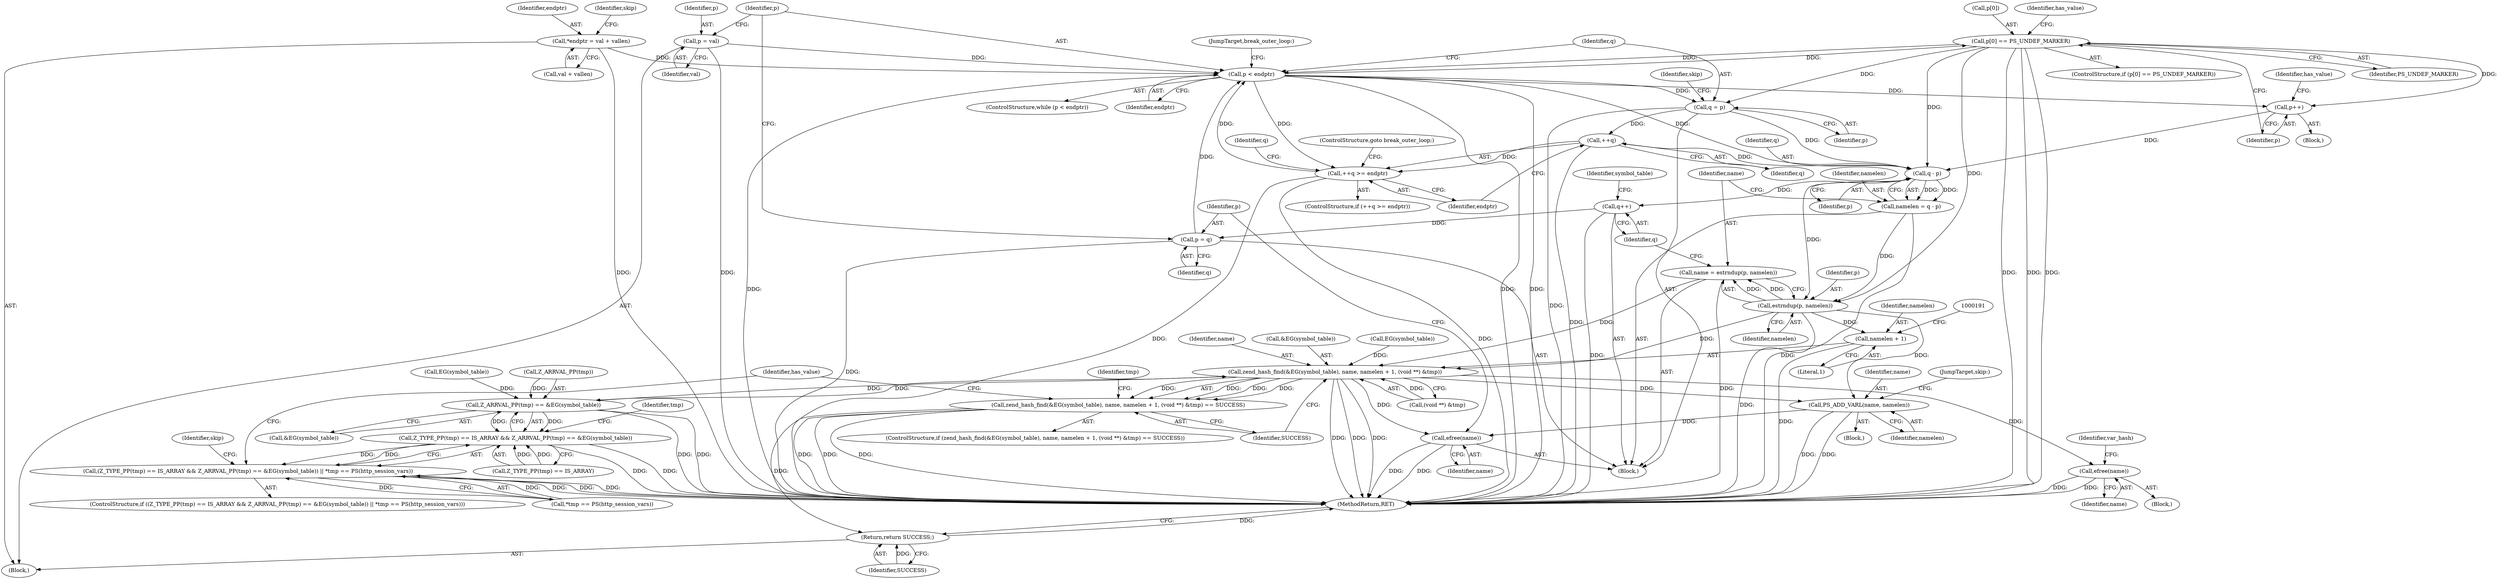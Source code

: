 digraph "0_php-src_8763c6090d627d8bb0ee1d030c30e58f406be9ce?w=1_0@array" {
"1000152" [label="(Call,p[0] == PS_UNDEF_MARKER)"];
"1000128" [label="(Call,p < endptr)"];
"1000124" [label="(Call,p = val)"];
"1000152" [label="(Call,p[0] == PS_UNDEF_MARKER)"];
"1000256" [label="(Call,p = q)"];
"1000178" [label="(Call,q++)"];
"1000170" [label="(Call,q - p)"];
"1000133" [label="(Call,q = p)"];
"1000147" [label="(Call,++q)"];
"1000158" [label="(Call,p++)"];
"1000146" [label="(Call,++q >= endptr)"];
"1000109" [label="(Call,*endptr = val + vallen)"];
"1000168" [label="(Call,namelen = q - p)"];
"1000175" [label="(Call,estrndup(p, namelen))"];
"1000173" [label="(Call,name = estrndup(p, namelen))"];
"1000182" [label="(Call,zend_hash_find(&EG(symbol_table), name, namelen + 1, (void **) &tmp))"];
"1000181" [label="(Call,zend_hash_find(&EG(symbol_table), name, namelen + 1, (void **) &tmp) == SUCCESS)"];
"1000262" [label="(Return,return SUCCESS;)"];
"1000203" [label="(Call,Z_ARRVAL_PP(tmp) == &EG(symbol_table))"];
"1000198" [label="(Call,Z_TYPE_PP(tmp) == IS_ARRAY && Z_ARRVAL_PP(tmp) == &EG(symbol_table))"];
"1000197" [label="(Call,(Z_TYPE_PP(tmp) == IS_ARRAY && Z_ARRVAL_PP(tmp) == &EG(symbol_table)) || *tmp == PS(http_session_vars))"];
"1000240" [label="(Call,efree(name))"];
"1000250" [label="(Call,PS_ADD_VARL(name, namelen))"];
"1000254" [label="(Call,efree(name))"];
"1000187" [label="(Call,namelen + 1)"];
"1000251" [label="(Identifier,name)"];
"1000124" [label="(Call,p = val)"];
"1000131" [label="(Block,)"];
"1000184" [label="(Call,EG(symbol_table))"];
"1000171" [label="(Identifier,q)"];
"1000127" [label="(ControlStructure,while (p < endptr))"];
"1000256" [label="(Call,p = q)"];
"1000206" [label="(Call,&EG(symbol_table))"];
"1000186" [label="(Identifier,name)"];
"1000258" [label="(Identifier,q)"];
"1000125" [label="(Identifier,p)"];
"1000252" [label="(Identifier,namelen)"];
"1000199" [label="(Call,Z_TYPE_PP(tmp) == IS_ARRAY)"];
"1000151" [label="(ControlStructure,if (p[0] == PS_UNDEF_MARKER))"];
"1000130" [label="(Identifier,endptr)"];
"1000176" [label="(Identifier,p)"];
"1000172" [label="(Identifier,p)"];
"1000150" [label="(ControlStructure,goto break_outer_loop;)"];
"1000135" [label="(Identifier,p)"];
"1000209" [label="(Call,*tmp == PS(http_session_vars))"];
"1000145" [label="(ControlStructure,if (++q >= endptr))"];
"1000241" [label="(Identifier,name)"];
"1000196" [label="(ControlStructure,if ((Z_TYPE_PP(tmp) == IS_ARRAY && Z_ARRVAL_PP(tmp) == &EG(symbol_table)) || *tmp == PS(http_session_vars)))"];
"1000234" [label="(Block,)"];
"1000168" [label="(Call,namelen = q - p)"];
"1000177" [label="(Identifier,namelen)"];
"1000263" [label="(Identifier,SUCCESS)"];
"1000137" [label="(Identifier,skip)"];
"1000194" [label="(Identifier,SUCCESS)"];
"1000198" [label="(Call,Z_TYPE_PP(tmp) == IS_ARRAY && Z_ARRVAL_PP(tmp) == &EG(symbol_table))"];
"1000161" [label="(Identifier,has_value)"];
"1000126" [label="(Identifier,val)"];
"1000197" [label="(Call,(Z_TYPE_PP(tmp) == IS_ARRAY && Z_ARRVAL_PP(tmp) == &EG(symbol_table)) || *tmp == PS(http_session_vars))"];
"1000159" [label="(Identifier,p)"];
"1000188" [label="(Identifier,namelen)"];
"1000255" [label="(Identifier,name)"];
"1000187" [label="(Call,namelen + 1)"];
"1000204" [label="(Call,Z_ARRVAL_PP(tmp))"];
"1000219" [label="(Identifier,has_value)"];
"1000152" [label="(Call,p[0] == PS_UNDEF_MARKER)"];
"1000240" [label="(Call,efree(name))"];
"1000153" [label="(Call,p[0])"];
"1000146" [label="(Call,++q >= endptr)"];
"1000120" [label="(Identifier,skip)"];
"1000185" [label="(Identifier,symbol_table)"];
"1000181" [label="(Call,zend_hash_find(&EG(symbol_table), name, namelen + 1, (void **) &tmp) == SUCCESS)"];
"1000249" [label="(Block,)"];
"1000129" [label="(Identifier,p)"];
"1000149" [label="(Identifier,endptr)"];
"1000142" [label="(Identifier,q)"];
"1000183" [label="(Call,&EG(symbol_table))"];
"1000207" [label="(Call,EG(symbol_table))"];
"1000110" [label="(Identifier,endptr)"];
"1000190" [label="(Call,(void **) &tmp)"];
"1000169" [label="(Identifier,namelen)"];
"1000134" [label="(Identifier,q)"];
"1000158" [label="(Call,p++)"];
"1000166" [label="(Identifier,has_value)"];
"1000147" [label="(Call,++q)"];
"1000148" [label="(Identifier,q)"];
"1000262" [label="(Return,return SUCCESS;)"];
"1000157" [label="(Block,)"];
"1000175" [label="(Call,estrndup(p, namelen))"];
"1000259" [label="(JumpTarget,break_outer_loop:)"];
"1000257" [label="(Identifier,p)"];
"1000250" [label="(Call,PS_ADD_VARL(name, namelen))"];
"1000201" [label="(Identifier,tmp)"];
"1000179" [label="(Identifier,q)"];
"1000178" [label="(Call,q++)"];
"1000264" [label="(MethodReturn,RET)"];
"1000180" [label="(ControlStructure,if (zend_hash_find(&EG(symbol_table), name, namelen + 1, (void **) &tmp) == SUCCESS))"];
"1000216" [label="(Identifier,skip)"];
"1000156" [label="(Identifier,PS_UNDEF_MARKER)"];
"1000133" [label="(Call,q = p)"];
"1000253" [label="(JumpTarget,skip:)"];
"1000203" [label="(Call,Z_ARRVAL_PP(tmp) == &EG(symbol_table))"];
"1000243" [label="(Identifier,var_hash)"];
"1000109" [label="(Call,*endptr = val + vallen)"];
"1000170" [label="(Call,q - p)"];
"1000174" [label="(Identifier,name)"];
"1000254" [label="(Call,efree(name))"];
"1000211" [label="(Identifier,tmp)"];
"1000173" [label="(Call,name = estrndup(p, namelen))"];
"1000104" [label="(Block,)"];
"1000111" [label="(Call,val + vallen)"];
"1000189" [label="(Literal,1)"];
"1000128" [label="(Call,p < endptr)"];
"1000182" [label="(Call,zend_hash_find(&EG(symbol_table), name, namelen + 1, (void **) &tmp))"];
"1000152" -> "1000151"  [label="AST: "];
"1000152" -> "1000156"  [label="CFG: "];
"1000153" -> "1000152"  [label="AST: "];
"1000156" -> "1000152"  [label="AST: "];
"1000159" -> "1000152"  [label="CFG: "];
"1000166" -> "1000152"  [label="CFG: "];
"1000152" -> "1000264"  [label="DDG: "];
"1000152" -> "1000264"  [label="DDG: "];
"1000152" -> "1000264"  [label="DDG: "];
"1000152" -> "1000128"  [label="DDG: "];
"1000152" -> "1000133"  [label="DDG: "];
"1000128" -> "1000152"  [label="DDG: "];
"1000152" -> "1000158"  [label="DDG: "];
"1000152" -> "1000170"  [label="DDG: "];
"1000152" -> "1000175"  [label="DDG: "];
"1000128" -> "1000127"  [label="AST: "];
"1000128" -> "1000130"  [label="CFG: "];
"1000129" -> "1000128"  [label="AST: "];
"1000130" -> "1000128"  [label="AST: "];
"1000134" -> "1000128"  [label="CFG: "];
"1000259" -> "1000128"  [label="CFG: "];
"1000128" -> "1000264"  [label="DDG: "];
"1000128" -> "1000264"  [label="DDG: "];
"1000128" -> "1000264"  [label="DDG: "];
"1000124" -> "1000128"  [label="DDG: "];
"1000256" -> "1000128"  [label="DDG: "];
"1000146" -> "1000128"  [label="DDG: "];
"1000109" -> "1000128"  [label="DDG: "];
"1000128" -> "1000133"  [label="DDG: "];
"1000128" -> "1000146"  [label="DDG: "];
"1000128" -> "1000158"  [label="DDG: "];
"1000128" -> "1000170"  [label="DDG: "];
"1000124" -> "1000104"  [label="AST: "];
"1000124" -> "1000126"  [label="CFG: "];
"1000125" -> "1000124"  [label="AST: "];
"1000126" -> "1000124"  [label="AST: "];
"1000129" -> "1000124"  [label="CFG: "];
"1000124" -> "1000264"  [label="DDG: "];
"1000256" -> "1000131"  [label="AST: "];
"1000256" -> "1000258"  [label="CFG: "];
"1000257" -> "1000256"  [label="AST: "];
"1000258" -> "1000256"  [label="AST: "];
"1000129" -> "1000256"  [label="CFG: "];
"1000256" -> "1000264"  [label="DDG: "];
"1000178" -> "1000256"  [label="DDG: "];
"1000178" -> "1000131"  [label="AST: "];
"1000178" -> "1000179"  [label="CFG: "];
"1000179" -> "1000178"  [label="AST: "];
"1000185" -> "1000178"  [label="CFG: "];
"1000178" -> "1000264"  [label="DDG: "];
"1000170" -> "1000178"  [label="DDG: "];
"1000170" -> "1000168"  [label="AST: "];
"1000170" -> "1000172"  [label="CFG: "];
"1000171" -> "1000170"  [label="AST: "];
"1000172" -> "1000170"  [label="AST: "];
"1000168" -> "1000170"  [label="CFG: "];
"1000170" -> "1000168"  [label="DDG: "];
"1000170" -> "1000168"  [label="DDG: "];
"1000133" -> "1000170"  [label="DDG: "];
"1000147" -> "1000170"  [label="DDG: "];
"1000158" -> "1000170"  [label="DDG: "];
"1000170" -> "1000175"  [label="DDG: "];
"1000133" -> "1000131"  [label="AST: "];
"1000133" -> "1000135"  [label="CFG: "];
"1000134" -> "1000133"  [label="AST: "];
"1000135" -> "1000133"  [label="AST: "];
"1000137" -> "1000133"  [label="CFG: "];
"1000133" -> "1000264"  [label="DDG: "];
"1000133" -> "1000147"  [label="DDG: "];
"1000147" -> "1000146"  [label="AST: "];
"1000147" -> "1000148"  [label="CFG: "];
"1000148" -> "1000147"  [label="AST: "];
"1000149" -> "1000147"  [label="CFG: "];
"1000147" -> "1000264"  [label="DDG: "];
"1000147" -> "1000146"  [label="DDG: "];
"1000158" -> "1000157"  [label="AST: "];
"1000158" -> "1000159"  [label="CFG: "];
"1000159" -> "1000158"  [label="AST: "];
"1000161" -> "1000158"  [label="CFG: "];
"1000146" -> "1000145"  [label="AST: "];
"1000146" -> "1000149"  [label="CFG: "];
"1000149" -> "1000146"  [label="AST: "];
"1000142" -> "1000146"  [label="CFG: "];
"1000150" -> "1000146"  [label="CFG: "];
"1000146" -> "1000264"  [label="DDG: "];
"1000146" -> "1000264"  [label="DDG: "];
"1000109" -> "1000104"  [label="AST: "];
"1000109" -> "1000111"  [label="CFG: "];
"1000110" -> "1000109"  [label="AST: "];
"1000111" -> "1000109"  [label="AST: "];
"1000120" -> "1000109"  [label="CFG: "];
"1000109" -> "1000264"  [label="DDG: "];
"1000168" -> "1000131"  [label="AST: "];
"1000169" -> "1000168"  [label="AST: "];
"1000174" -> "1000168"  [label="CFG: "];
"1000168" -> "1000264"  [label="DDG: "];
"1000168" -> "1000175"  [label="DDG: "];
"1000175" -> "1000173"  [label="AST: "];
"1000175" -> "1000177"  [label="CFG: "];
"1000176" -> "1000175"  [label="AST: "];
"1000177" -> "1000175"  [label="AST: "];
"1000173" -> "1000175"  [label="CFG: "];
"1000175" -> "1000264"  [label="DDG: "];
"1000175" -> "1000173"  [label="DDG: "];
"1000175" -> "1000173"  [label="DDG: "];
"1000175" -> "1000182"  [label="DDG: "];
"1000175" -> "1000187"  [label="DDG: "];
"1000175" -> "1000250"  [label="DDG: "];
"1000173" -> "1000131"  [label="AST: "];
"1000174" -> "1000173"  [label="AST: "];
"1000179" -> "1000173"  [label="CFG: "];
"1000173" -> "1000264"  [label="DDG: "];
"1000173" -> "1000182"  [label="DDG: "];
"1000182" -> "1000181"  [label="AST: "];
"1000182" -> "1000190"  [label="CFG: "];
"1000183" -> "1000182"  [label="AST: "];
"1000186" -> "1000182"  [label="AST: "];
"1000187" -> "1000182"  [label="AST: "];
"1000190" -> "1000182"  [label="AST: "];
"1000194" -> "1000182"  [label="CFG: "];
"1000182" -> "1000264"  [label="DDG: "];
"1000182" -> "1000264"  [label="DDG: "];
"1000182" -> "1000264"  [label="DDG: "];
"1000182" -> "1000181"  [label="DDG: "];
"1000182" -> "1000181"  [label="DDG: "];
"1000182" -> "1000181"  [label="DDG: "];
"1000182" -> "1000181"  [label="DDG: "];
"1000203" -> "1000182"  [label="DDG: "];
"1000184" -> "1000182"  [label="DDG: "];
"1000190" -> "1000182"  [label="DDG: "];
"1000182" -> "1000203"  [label="DDG: "];
"1000182" -> "1000240"  [label="DDG: "];
"1000182" -> "1000250"  [label="DDG: "];
"1000182" -> "1000254"  [label="DDG: "];
"1000181" -> "1000180"  [label="AST: "];
"1000181" -> "1000194"  [label="CFG: "];
"1000194" -> "1000181"  [label="AST: "];
"1000201" -> "1000181"  [label="CFG: "];
"1000219" -> "1000181"  [label="CFG: "];
"1000181" -> "1000264"  [label="DDG: "];
"1000181" -> "1000264"  [label="DDG: "];
"1000181" -> "1000264"  [label="DDG: "];
"1000181" -> "1000262"  [label="DDG: "];
"1000262" -> "1000104"  [label="AST: "];
"1000262" -> "1000263"  [label="CFG: "];
"1000263" -> "1000262"  [label="AST: "];
"1000264" -> "1000262"  [label="CFG: "];
"1000262" -> "1000264"  [label="DDG: "];
"1000263" -> "1000262"  [label="DDG: "];
"1000203" -> "1000198"  [label="AST: "];
"1000203" -> "1000206"  [label="CFG: "];
"1000204" -> "1000203"  [label="AST: "];
"1000206" -> "1000203"  [label="AST: "];
"1000198" -> "1000203"  [label="CFG: "];
"1000203" -> "1000264"  [label="DDG: "];
"1000203" -> "1000264"  [label="DDG: "];
"1000203" -> "1000198"  [label="DDG: "];
"1000203" -> "1000198"  [label="DDG: "];
"1000204" -> "1000203"  [label="DDG: "];
"1000207" -> "1000203"  [label="DDG: "];
"1000198" -> "1000197"  [label="AST: "];
"1000198" -> "1000199"  [label="CFG: "];
"1000199" -> "1000198"  [label="AST: "];
"1000211" -> "1000198"  [label="CFG: "];
"1000197" -> "1000198"  [label="CFG: "];
"1000198" -> "1000264"  [label="DDG: "];
"1000198" -> "1000264"  [label="DDG: "];
"1000198" -> "1000197"  [label="DDG: "];
"1000198" -> "1000197"  [label="DDG: "];
"1000199" -> "1000198"  [label="DDG: "];
"1000199" -> "1000198"  [label="DDG: "];
"1000197" -> "1000196"  [label="AST: "];
"1000197" -> "1000209"  [label="CFG: "];
"1000209" -> "1000197"  [label="AST: "];
"1000216" -> "1000197"  [label="CFG: "];
"1000219" -> "1000197"  [label="CFG: "];
"1000197" -> "1000264"  [label="DDG: "];
"1000197" -> "1000264"  [label="DDG: "];
"1000197" -> "1000264"  [label="DDG: "];
"1000209" -> "1000197"  [label="DDG: "];
"1000209" -> "1000197"  [label="DDG: "];
"1000240" -> "1000234"  [label="AST: "];
"1000240" -> "1000241"  [label="CFG: "];
"1000241" -> "1000240"  [label="AST: "];
"1000243" -> "1000240"  [label="CFG: "];
"1000240" -> "1000264"  [label="DDG: "];
"1000240" -> "1000264"  [label="DDG: "];
"1000250" -> "1000249"  [label="AST: "];
"1000250" -> "1000252"  [label="CFG: "];
"1000251" -> "1000250"  [label="AST: "];
"1000252" -> "1000250"  [label="AST: "];
"1000253" -> "1000250"  [label="CFG: "];
"1000250" -> "1000264"  [label="DDG: "];
"1000250" -> "1000264"  [label="DDG: "];
"1000250" -> "1000254"  [label="DDG: "];
"1000254" -> "1000131"  [label="AST: "];
"1000254" -> "1000255"  [label="CFG: "];
"1000255" -> "1000254"  [label="AST: "];
"1000257" -> "1000254"  [label="CFG: "];
"1000254" -> "1000264"  [label="DDG: "];
"1000254" -> "1000264"  [label="DDG: "];
"1000187" -> "1000189"  [label="CFG: "];
"1000188" -> "1000187"  [label="AST: "];
"1000189" -> "1000187"  [label="AST: "];
"1000191" -> "1000187"  [label="CFG: "];
"1000187" -> "1000264"  [label="DDG: "];
}
